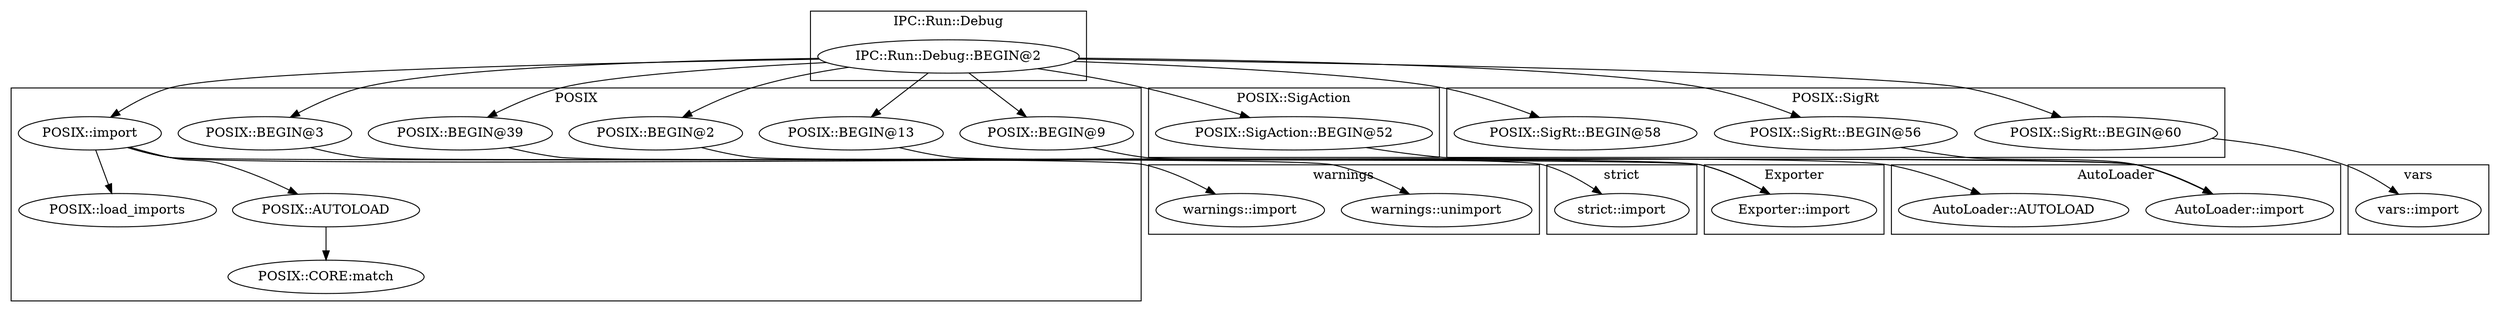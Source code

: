 digraph {
graph [overlap=false]
subgraph cluster_IPC_Run_Debug {
	label="IPC::Run::Debug";
	"IPC::Run::Debug::BEGIN@2";
}
subgraph cluster_POSIX_SigRt {
	label="POSIX::SigRt";
	"POSIX::SigRt::BEGIN@58";
	"POSIX::SigRt::BEGIN@56";
	"POSIX::SigRt::BEGIN@60";
}
subgraph cluster_POSIX_SigAction {
	label="POSIX::SigAction";
	"POSIX::SigAction::BEGIN@52";
}
subgraph cluster_warnings {
	label="warnings";
	"warnings::unimport";
	"warnings::import";
}
subgraph cluster_POSIX {
	label="POSIX";
	"POSIX::BEGIN@39";
	"POSIX::load_imports";
	"POSIX::BEGIN@2";
	"POSIX::BEGIN@13";
	"POSIX::import";
	"POSIX::AUTOLOAD";
	"POSIX::CORE:match";
	"POSIX::BEGIN@9";
	"POSIX::BEGIN@3";
}
subgraph cluster_Exporter {
	label="Exporter";
	"Exporter::import";
}
subgraph cluster_AutoLoader {
	label="AutoLoader";
	"AutoLoader::import";
	"AutoLoader::AUTOLOAD";
}
subgraph cluster_vars {
	label="vars";
	"vars::import";
}
subgraph cluster_strict {
	label="strict";
	"strict::import";
}
"IPC::Run::Debug::BEGIN@2" -> "POSIX::BEGIN@9";
"POSIX::AUTOLOAD" -> "POSIX::CORE:match";
"POSIX::import" -> "AutoLoader::AUTOLOAD";
"POSIX::BEGIN@2" -> "strict::import";
"IPC::Run::Debug::BEGIN@2" -> "POSIX::BEGIN@2";
"POSIX::import" -> "POSIX::AUTOLOAD";
"IPC::Run::Debug::BEGIN@2" -> "POSIX::import";
"IPC::Run::Debug::BEGIN@2" -> "POSIX::SigRt::BEGIN@60";
"POSIX::import" -> "Exporter::import";
"POSIX::BEGIN@13" -> "Exporter::import";
"POSIX::SigRt::BEGIN@56" -> "AutoLoader::import";
"POSIX::SigAction::BEGIN@52" -> "AutoLoader::import";
"POSIX::BEGIN@9" -> "AutoLoader::import";
"POSIX::BEGIN@3" -> "warnings::import";
"POSIX::SigRt::BEGIN@60" -> "vars::import";
"IPC::Run::Debug::BEGIN@2" -> "POSIX::SigAction::BEGIN@52";
"POSIX::BEGIN@39" -> "warnings::unimport";
"IPC::Run::Debug::BEGIN@2" -> "POSIX::SigRt::BEGIN@56";
"IPC::Run::Debug::BEGIN@2" -> "POSIX::BEGIN@39";
"POSIX::import" -> "POSIX::load_imports";
"IPC::Run::Debug::BEGIN@2" -> "POSIX::SigRt::BEGIN@58";
"IPC::Run::Debug::BEGIN@2" -> "POSIX::BEGIN@3";
"IPC::Run::Debug::BEGIN@2" -> "POSIX::BEGIN@13";
}

